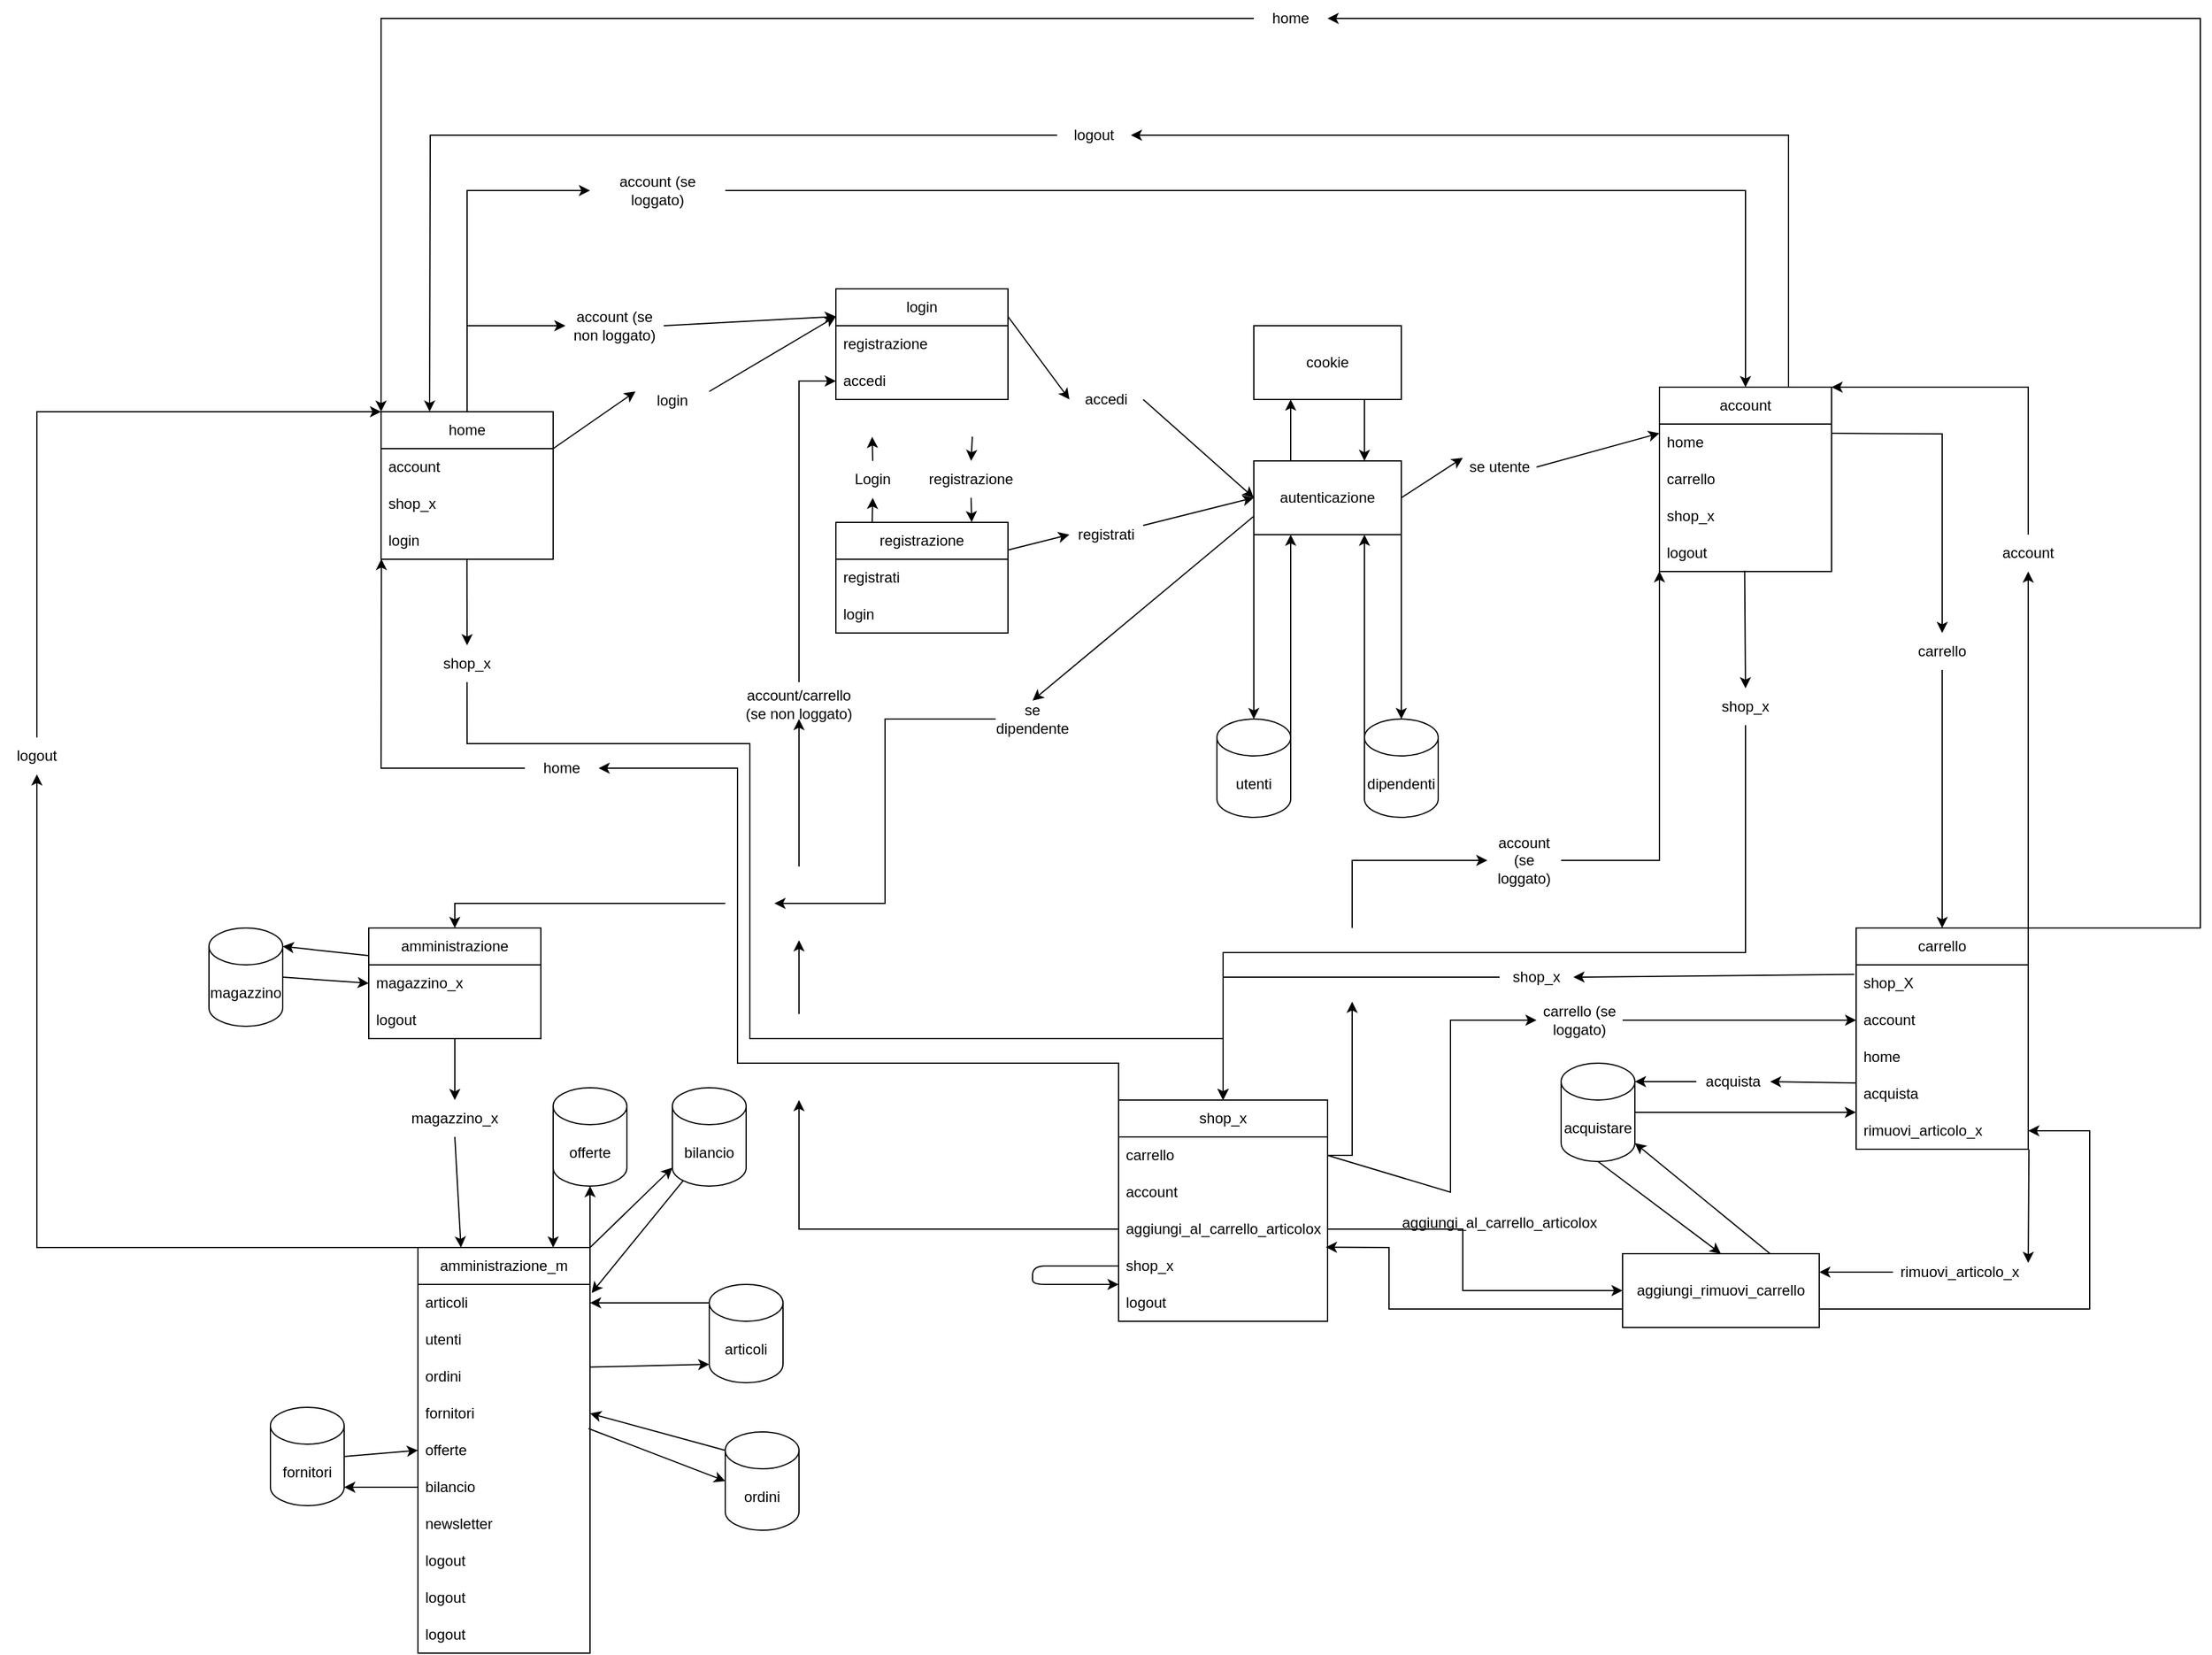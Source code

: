 <mxfile>
    <diagram name="Progettazione sito" id="yAc_jAHaFsXyHDSnvy8q">
        <mxGraphModel dx="3052" dy="1994" grid="1" gridSize="10" guides="1" tooltips="1" connect="1" arrows="1" fold="1" page="1" pageScale="1" pageWidth="827" pageHeight="1169" math="0" shadow="0">
            <root>
                <mxCell id="0"/>
                <mxCell id="1" parent="0"/>
                <mxCell id="OdpAyaXRCorN0vdMtEcc-62" value="shop_x" style="swimlane;fontStyle=0;childLayout=stackLayout;horizontal=1;startSize=30;horizontalStack=0;resizeParent=1;resizeParentMax=0;resizeLast=0;collapsible=1;marginBottom=0;whiteSpace=wrap;html=1;" parent="1" vertex="1">
                    <mxGeometry x="-410" y="325" width="170" height="180" as="geometry"/>
                </mxCell>
                <mxCell id="OdpAyaXRCorN0vdMtEcc-66" value="carrello" style="text;strokeColor=none;fillColor=none;align=left;verticalAlign=middle;spacingLeft=4;spacingRight=4;overflow=hidden;points=[[0,0.5],[1,0.5]];portConstraint=eastwest;rotatable=0;whiteSpace=wrap;html=1;" parent="OdpAyaXRCorN0vdMtEcc-62" vertex="1">
                    <mxGeometry y="30" width="170" height="30" as="geometry"/>
                </mxCell>
                <mxCell id="OdpAyaXRCorN0vdMtEcc-102" value="account" style="text;strokeColor=none;fillColor=none;align=left;verticalAlign=middle;spacingLeft=4;spacingRight=4;overflow=hidden;points=[[0,0.5],[1,0.5]];portConstraint=eastwest;rotatable=0;whiteSpace=wrap;html=1;" parent="OdpAyaXRCorN0vdMtEcc-62" vertex="1">
                    <mxGeometry y="60" width="170" height="30" as="geometry"/>
                </mxCell>
                <mxCell id="OdpAyaXRCorN0vdMtEcc-107" value="aggiungi_al_carrello_articolox" style="text;strokeColor=none;fillColor=none;align=left;verticalAlign=middle;spacingLeft=4;spacingRight=4;overflow=hidden;points=[[0,0.5],[1,0.5]];portConstraint=eastwest;rotatable=0;whiteSpace=wrap;html=1;" parent="OdpAyaXRCorN0vdMtEcc-62" vertex="1">
                    <mxGeometry y="90" width="170" height="30" as="geometry"/>
                </mxCell>
                <mxCell id="2" value="shop_x" style="text;strokeColor=none;fillColor=none;align=left;verticalAlign=middle;spacingLeft=4;spacingRight=4;overflow=hidden;points=[[0,0.5],[1,0.5]];portConstraint=eastwest;rotatable=0;whiteSpace=wrap;html=1;" parent="OdpAyaXRCorN0vdMtEcc-62" vertex="1">
                    <mxGeometry y="120" width="170" height="30" as="geometry"/>
                </mxCell>
                <mxCell id="5" value="" style="endArrow=classic;html=1;exitX=0;exitY=0.5;exitDx=0;exitDy=0;entryX=0;entryY=1;entryDx=0;entryDy=0;entryPerimeter=0;" parent="OdpAyaXRCorN0vdMtEcc-62" source="2" target="2" edge="1">
                    <mxGeometry width="50" height="50" relative="1" as="geometry">
                        <mxPoint x="-30" y="255" as="sourcePoint"/>
                        <mxPoint x="-140" y="265" as="targetPoint"/>
                        <Array as="points">
                            <mxPoint x="-70" y="135"/>
                            <mxPoint x="-70" y="150"/>
                        </Array>
                    </mxGeometry>
                </mxCell>
                <mxCell id="6" value="logout" style="text;strokeColor=none;fillColor=none;align=left;verticalAlign=middle;spacingLeft=4;spacingRight=4;overflow=hidden;points=[[0,0.5],[1,0.5]];portConstraint=eastwest;rotatable=0;whiteSpace=wrap;html=1;" parent="OdpAyaXRCorN0vdMtEcc-62" vertex="1">
                    <mxGeometry y="150" width="170" height="30" as="geometry"/>
                </mxCell>
                <mxCell id="OdpAyaXRCorN0vdMtEcc-67" value="home" style="swimlane;fontStyle=0;childLayout=stackLayout;horizontal=1;startSize=30;horizontalStack=0;resizeParent=1;resizeParentMax=0;resizeLast=0;collapsible=1;marginBottom=0;whiteSpace=wrap;html=1;" parent="1" vertex="1">
                    <mxGeometry x="-1010" y="-235" width="140" height="120" as="geometry"/>
                </mxCell>
                <mxCell id="OdpAyaXRCorN0vdMtEcc-68" value="account" style="text;strokeColor=none;fillColor=none;align=left;verticalAlign=middle;spacingLeft=4;spacingRight=4;overflow=hidden;points=[[0,0.5],[1,0.5]];portConstraint=eastwest;rotatable=0;whiteSpace=wrap;html=1;" parent="OdpAyaXRCorN0vdMtEcc-67" vertex="1">
                    <mxGeometry y="30" width="140" height="30" as="geometry"/>
                </mxCell>
                <mxCell id="OdpAyaXRCorN0vdMtEcc-69" value="shop_x" style="text;strokeColor=none;fillColor=none;align=left;verticalAlign=middle;spacingLeft=4;spacingRight=4;overflow=hidden;points=[[0,0.5],[1,0.5]];portConstraint=eastwest;rotatable=0;whiteSpace=wrap;html=1;" parent="OdpAyaXRCorN0vdMtEcc-67" vertex="1">
                    <mxGeometry y="60" width="140" height="30" as="geometry"/>
                </mxCell>
                <mxCell id="OdpAyaXRCorN0vdMtEcc-70" value="login" style="text;strokeColor=none;fillColor=none;align=left;verticalAlign=middle;spacingLeft=4;spacingRight=4;overflow=hidden;points=[[0,0.5],[1,0.5]];portConstraint=eastwest;rotatable=0;whiteSpace=wrap;html=1;" parent="OdpAyaXRCorN0vdMtEcc-67" vertex="1">
                    <mxGeometry y="90" width="140" height="30" as="geometry"/>
                </mxCell>
                <mxCell id="OdpAyaXRCorN0vdMtEcc-71" value="login" style="swimlane;fontStyle=0;childLayout=stackLayout;horizontal=1;startSize=30;horizontalStack=0;resizeParent=1;resizeParentMax=0;resizeLast=0;collapsible=1;marginBottom=0;whiteSpace=wrap;html=1;" parent="1" vertex="1">
                    <mxGeometry x="-640" y="-335" width="140" height="90" as="geometry"/>
                </mxCell>
                <mxCell id="OdpAyaXRCorN0vdMtEcc-72" value="registrazione" style="text;strokeColor=none;fillColor=none;align=left;verticalAlign=middle;spacingLeft=4;spacingRight=4;overflow=hidden;points=[[0,0.5],[1,0.5]];portConstraint=eastwest;rotatable=0;whiteSpace=wrap;html=1;" parent="OdpAyaXRCorN0vdMtEcc-71" vertex="1">
                    <mxGeometry y="30" width="140" height="30" as="geometry"/>
                </mxCell>
                <mxCell id="OdpAyaXRCorN0vdMtEcc-96" value="accedi" style="text;strokeColor=none;fillColor=none;align=left;verticalAlign=middle;spacingLeft=4;spacingRight=4;overflow=hidden;points=[[0,0.5],[1,0.5]];portConstraint=eastwest;rotatable=0;whiteSpace=wrap;html=1;" parent="OdpAyaXRCorN0vdMtEcc-71" vertex="1">
                    <mxGeometry y="60" width="140" height="30" as="geometry"/>
                </mxCell>
                <mxCell id="OdpAyaXRCorN0vdMtEcc-79" value="account" style="swimlane;fontStyle=0;childLayout=stackLayout;horizontal=1;startSize=30;horizontalStack=0;resizeParent=1;resizeParentMax=0;resizeLast=0;collapsible=1;marginBottom=0;whiteSpace=wrap;html=1;" parent="1" vertex="1">
                    <mxGeometry x="30" y="-255" width="140" height="150" as="geometry"/>
                </mxCell>
                <mxCell id="OdpAyaXRCorN0vdMtEcc-80" value="home" style="text;strokeColor=none;fillColor=none;align=left;verticalAlign=middle;spacingLeft=4;spacingRight=4;overflow=hidden;points=[[0,0.5],[1,0.5]];portConstraint=eastwest;rotatable=0;whiteSpace=wrap;html=1;" parent="OdpAyaXRCorN0vdMtEcc-79" vertex="1">
                    <mxGeometry y="30" width="140" height="30" as="geometry"/>
                </mxCell>
                <mxCell id="OdpAyaXRCorN0vdMtEcc-81" value="carrello" style="text;strokeColor=none;fillColor=none;align=left;verticalAlign=middle;spacingLeft=4;spacingRight=4;overflow=hidden;points=[[0,0.5],[1,0.5]];portConstraint=eastwest;rotatable=0;whiteSpace=wrap;html=1;" parent="OdpAyaXRCorN0vdMtEcc-79" vertex="1">
                    <mxGeometry y="60" width="140" height="30" as="geometry"/>
                </mxCell>
                <mxCell id="OdpAyaXRCorN0vdMtEcc-101" value="shop_x" style="text;strokeColor=none;fillColor=none;align=left;verticalAlign=middle;spacingLeft=4;spacingRight=4;overflow=hidden;points=[[0,0.5],[1,0.5]];portConstraint=eastwest;rotatable=0;whiteSpace=wrap;html=1;" parent="OdpAyaXRCorN0vdMtEcc-79" vertex="1">
                    <mxGeometry y="90" width="140" height="30" as="geometry"/>
                </mxCell>
                <mxCell id="rpOPXYTiuYvovucA8hwr-94" value="logout" style="text;strokeColor=none;fillColor=none;align=left;verticalAlign=middle;spacingLeft=4;spacingRight=4;overflow=hidden;points=[[0,0.5],[1,0.5]];portConstraint=eastwest;rotatable=0;whiteSpace=wrap;html=1;" parent="OdpAyaXRCorN0vdMtEcc-79" vertex="1">
                    <mxGeometry y="120" width="140" height="30" as="geometry"/>
                </mxCell>
                <mxCell id="OdpAyaXRCorN0vdMtEcc-89" value="carrello" style="swimlane;fontStyle=0;childLayout=stackLayout;horizontal=1;startSize=30;horizontalStack=0;resizeParent=1;resizeParentMax=0;resizeLast=0;collapsible=1;marginBottom=0;whiteSpace=wrap;html=1;" parent="1" vertex="1">
                    <mxGeometry x="190" y="185" width="140" height="180" as="geometry"/>
                </mxCell>
                <mxCell id="OdpAyaXRCorN0vdMtEcc-90" value="shop_X" style="text;strokeColor=none;fillColor=none;align=left;verticalAlign=middle;spacingLeft=4;spacingRight=4;overflow=hidden;points=[[0,0.5],[1,0.5]];portConstraint=eastwest;rotatable=0;whiteSpace=wrap;html=1;" parent="OdpAyaXRCorN0vdMtEcc-89" vertex="1">
                    <mxGeometry y="30" width="140" height="30" as="geometry"/>
                </mxCell>
                <mxCell id="OdpAyaXRCorN0vdMtEcc-94" value="account" style="text;strokeColor=none;fillColor=none;align=left;verticalAlign=middle;spacingLeft=4;spacingRight=4;overflow=hidden;points=[[0,0.5],[1,0.5]];portConstraint=eastwest;rotatable=0;whiteSpace=wrap;html=1;" parent="OdpAyaXRCorN0vdMtEcc-89" vertex="1">
                    <mxGeometry y="60" width="140" height="30" as="geometry"/>
                </mxCell>
                <mxCell id="OdpAyaXRCorN0vdMtEcc-95" value="home" style="text;strokeColor=none;fillColor=none;align=left;verticalAlign=middle;spacingLeft=4;spacingRight=4;overflow=hidden;points=[[0,0.5],[1,0.5]];portConstraint=eastwest;rotatable=0;whiteSpace=wrap;html=1;" parent="OdpAyaXRCorN0vdMtEcc-89" vertex="1">
                    <mxGeometry y="90" width="140" height="30" as="geometry"/>
                </mxCell>
                <mxCell id="OdpAyaXRCorN0vdMtEcc-125" value="acquista" style="text;strokeColor=none;fillColor=none;align=left;verticalAlign=middle;spacingLeft=4;spacingRight=4;overflow=hidden;points=[[0,0.5],[1,0.5]];portConstraint=eastwest;rotatable=0;whiteSpace=wrap;html=1;" parent="OdpAyaXRCorN0vdMtEcc-89" vertex="1">
                    <mxGeometry y="120" width="140" height="30" as="geometry"/>
                </mxCell>
                <mxCell id="3qx9ciOd4U_vg5KlXXqb-6" value="rimuovi_articolo_x" style="text;strokeColor=none;fillColor=none;align=left;verticalAlign=middle;spacingLeft=4;spacingRight=4;overflow=hidden;points=[[0,0.5],[1,0.5]];portConstraint=eastwest;rotatable=0;whiteSpace=wrap;html=1;" parent="OdpAyaXRCorN0vdMtEcc-89" vertex="1">
                    <mxGeometry y="150" width="140" height="30" as="geometry"/>
                </mxCell>
                <mxCell id="OdpAyaXRCorN0vdMtEcc-93" value="autenticazione" style="rounded=0;whiteSpace=wrap;html=1;" parent="1" vertex="1">
                    <mxGeometry x="-300" y="-195" width="120" height="60" as="geometry"/>
                </mxCell>
                <mxCell id="OdpAyaXRCorN0vdMtEcc-98" value="registrazione" style="swimlane;fontStyle=0;childLayout=stackLayout;horizontal=1;startSize=30;horizontalStack=0;resizeParent=1;resizeParentMax=0;resizeLast=0;collapsible=1;marginBottom=0;whiteSpace=wrap;html=1;" parent="1" vertex="1">
                    <mxGeometry x="-640" y="-145" width="140" height="90" as="geometry"/>
                </mxCell>
                <mxCell id="OdpAyaXRCorN0vdMtEcc-100" value="registrati" style="text;strokeColor=none;fillColor=none;align=left;verticalAlign=middle;spacingLeft=4;spacingRight=4;overflow=hidden;points=[[0,0.5],[1,0.5]];portConstraint=eastwest;rotatable=0;whiteSpace=wrap;html=1;" parent="OdpAyaXRCorN0vdMtEcc-98" vertex="1">
                    <mxGeometry y="30" width="140" height="30" as="geometry"/>
                </mxCell>
                <mxCell id="rpOPXYTiuYvovucA8hwr-16" value="login" style="text;strokeColor=none;fillColor=none;align=left;verticalAlign=middle;spacingLeft=4;spacingRight=4;overflow=hidden;points=[[0,0.5],[1,0.5]];portConstraint=eastwest;rotatable=0;whiteSpace=wrap;html=1;" parent="OdpAyaXRCorN0vdMtEcc-98" vertex="1">
                    <mxGeometry y="60" width="140" height="30" as="geometry"/>
                </mxCell>
                <mxCell id="OdpAyaXRCorN0vdMtEcc-104" value="utenti" style="shape=cylinder3;whiteSpace=wrap;html=1;boundedLbl=1;backgroundOutline=1;size=15;" parent="1" vertex="1">
                    <mxGeometry x="-330" y="15" width="60" height="80" as="geometry"/>
                </mxCell>
                <mxCell id="OdpAyaXRCorN0vdMtEcc-105" value="dipendenti" style="shape=cylinder3;whiteSpace=wrap;html=1;boundedLbl=1;backgroundOutline=1;size=15;" parent="1" vertex="1">
                    <mxGeometry x="-210" y="15" width="60" height="80" as="geometry"/>
                </mxCell>
                <mxCell id="OdpAyaXRCorN0vdMtEcc-109" value="magazzino" style="shape=cylinder3;whiteSpace=wrap;html=1;boundedLbl=1;backgroundOutline=1;size=15;" parent="1" vertex="1">
                    <mxGeometry x="-1150" y="185" width="60" height="80" as="geometry"/>
                </mxCell>
                <mxCell id="OdpAyaXRCorN0vdMtEcc-110" value="amministrazione" style="swimlane;fontStyle=0;childLayout=stackLayout;horizontal=1;startSize=30;horizontalStack=0;resizeParent=1;resizeParentMax=0;resizeLast=0;collapsible=1;marginBottom=0;whiteSpace=wrap;html=1;" parent="1" vertex="1">
                    <mxGeometry x="-1020" y="185" width="140" height="90" as="geometry"/>
                </mxCell>
                <mxCell id="OdpAyaXRCorN0vdMtEcc-111" value="magazzino_x" style="text;strokeColor=none;fillColor=none;align=left;verticalAlign=middle;spacingLeft=4;spacingRight=4;overflow=hidden;points=[[0,0.5],[1,0.5]];portConstraint=eastwest;rotatable=0;whiteSpace=wrap;html=1;" parent="OdpAyaXRCorN0vdMtEcc-110" vertex="1">
                    <mxGeometry y="30" width="140" height="30" as="geometry"/>
                </mxCell>
                <mxCell id="OdpAyaXRCorN0vdMtEcc-113" value="logout" style="text;strokeColor=none;fillColor=none;align=left;verticalAlign=middle;spacingLeft=4;spacingRight=4;overflow=hidden;points=[[0,0.5],[1,0.5]];portConstraint=eastwest;rotatable=0;whiteSpace=wrap;html=1;" parent="OdpAyaXRCorN0vdMtEcc-110" vertex="1">
                    <mxGeometry y="60" width="140" height="30" as="geometry"/>
                </mxCell>
                <mxCell id="OdpAyaXRCorN0vdMtEcc-117" value="amministrazione_m" style="swimlane;fontStyle=0;childLayout=stackLayout;horizontal=1;startSize=30;horizontalStack=0;resizeParent=1;resizeParentMax=0;resizeLast=0;collapsible=1;marginBottom=0;whiteSpace=wrap;html=1;" parent="1" vertex="1">
                    <mxGeometry x="-980" y="445" width="140" height="330" as="geometry"/>
                </mxCell>
                <mxCell id="OdpAyaXRCorN0vdMtEcc-118" value="articoli" style="text;strokeColor=none;fillColor=none;align=left;verticalAlign=middle;spacingLeft=4;spacingRight=4;overflow=hidden;points=[[0,0.5],[1,0.5]];portConstraint=eastwest;rotatable=0;whiteSpace=wrap;html=1;" parent="OdpAyaXRCorN0vdMtEcc-117" vertex="1">
                    <mxGeometry y="30" width="140" height="30" as="geometry"/>
                </mxCell>
                <mxCell id="OdpAyaXRCorN0vdMtEcc-119" value="utenti" style="text;strokeColor=none;fillColor=none;align=left;verticalAlign=middle;spacingLeft=4;spacingRight=4;overflow=hidden;points=[[0,0.5],[1,0.5]];portConstraint=eastwest;rotatable=0;whiteSpace=wrap;html=1;" parent="OdpAyaXRCorN0vdMtEcc-117" vertex="1">
                    <mxGeometry y="60" width="140" height="30" as="geometry"/>
                </mxCell>
                <mxCell id="OdpAyaXRCorN0vdMtEcc-121" value="ordini" style="text;strokeColor=none;fillColor=none;align=left;verticalAlign=middle;spacingLeft=4;spacingRight=4;overflow=hidden;points=[[0,0.5],[1,0.5]];portConstraint=eastwest;rotatable=0;whiteSpace=wrap;html=1;" parent="OdpAyaXRCorN0vdMtEcc-117" vertex="1">
                    <mxGeometry y="90" width="140" height="30" as="geometry"/>
                </mxCell>
                <mxCell id="OdpAyaXRCorN0vdMtEcc-122" value="fornitori" style="text;strokeColor=none;fillColor=none;align=left;verticalAlign=middle;spacingLeft=4;spacingRight=4;overflow=hidden;points=[[0,0.5],[1,0.5]];portConstraint=eastwest;rotatable=0;whiteSpace=wrap;html=1;" parent="OdpAyaXRCorN0vdMtEcc-117" vertex="1">
                    <mxGeometry y="120" width="140" height="30" as="geometry"/>
                </mxCell>
                <mxCell id="OdpAyaXRCorN0vdMtEcc-124" value="offerte" style="text;strokeColor=none;fillColor=none;align=left;verticalAlign=middle;spacingLeft=4;spacingRight=4;overflow=hidden;points=[[0,0.5],[1,0.5]];portConstraint=eastwest;rotatable=0;whiteSpace=wrap;html=1;" parent="OdpAyaXRCorN0vdMtEcc-117" vertex="1">
                    <mxGeometry y="150" width="140" height="30" as="geometry"/>
                </mxCell>
                <mxCell id="OdpAyaXRCorN0vdMtEcc-127" value="bilancio" style="text;strokeColor=none;fillColor=none;align=left;verticalAlign=middle;spacingLeft=4;spacingRight=4;overflow=hidden;points=[[0,0.5],[1,0.5]];portConstraint=eastwest;rotatable=0;whiteSpace=wrap;html=1;" parent="OdpAyaXRCorN0vdMtEcc-117" vertex="1">
                    <mxGeometry y="180" width="140" height="30" as="geometry"/>
                </mxCell>
                <mxCell id="7" value="newsletter" style="text;strokeColor=none;fillColor=none;align=left;verticalAlign=middle;spacingLeft=4;spacingRight=4;overflow=hidden;points=[[0,0.5],[1,0.5]];portConstraint=eastwest;rotatable=0;whiteSpace=wrap;html=1;" parent="OdpAyaXRCorN0vdMtEcc-117" vertex="1">
                    <mxGeometry y="210" width="140" height="30" as="geometry"/>
                </mxCell>
                <mxCell id="8" value="logout" style="text;strokeColor=none;fillColor=none;align=left;verticalAlign=middle;spacingLeft=4;spacingRight=4;overflow=hidden;points=[[0,0.5],[1,0.5]];portConstraint=eastwest;rotatable=0;whiteSpace=wrap;html=1;" parent="OdpAyaXRCorN0vdMtEcc-117" vertex="1">
                    <mxGeometry y="240" width="140" height="30" as="geometry"/>
                </mxCell>
                <mxCell id="9" value="logout" style="text;strokeColor=none;fillColor=none;align=left;verticalAlign=middle;spacingLeft=4;spacingRight=4;overflow=hidden;points=[[0,0.5],[1,0.5]];portConstraint=eastwest;rotatable=0;whiteSpace=wrap;html=1;" vertex="1" parent="OdpAyaXRCorN0vdMtEcc-117">
                    <mxGeometry y="270" width="140" height="30" as="geometry"/>
                </mxCell>
                <mxCell id="20" value="logout" style="text;strokeColor=none;fillColor=none;align=left;verticalAlign=middle;spacingLeft=4;spacingRight=4;overflow=hidden;points=[[0,0.5],[1,0.5]];portConstraint=eastwest;rotatable=0;whiteSpace=wrap;html=1;" vertex="1" parent="OdpAyaXRCorN0vdMtEcc-117">
                    <mxGeometry y="300" width="140" height="30" as="geometry"/>
                </mxCell>
                <mxCell id="OdpAyaXRCorN0vdMtEcc-126" value="acquistare" style="shape=cylinder3;whiteSpace=wrap;html=1;boundedLbl=1;backgroundOutline=1;size=15;" parent="1" vertex="1">
                    <mxGeometry x="-50" y="295" width="60" height="80" as="geometry"/>
                </mxCell>
                <mxCell id="OdpAyaXRCorN0vdMtEcc-128" value="articoli" style="shape=cylinder3;whiteSpace=wrap;html=1;boundedLbl=1;backgroundOutline=1;size=15;" parent="1" vertex="1">
                    <mxGeometry x="-743" y="475" width="60" height="80" as="geometry"/>
                </mxCell>
                <mxCell id="OdpAyaXRCorN0vdMtEcc-129" value="ordini" style="shape=cylinder3;whiteSpace=wrap;html=1;boundedLbl=1;backgroundOutline=1;size=15;" parent="1" vertex="1">
                    <mxGeometry x="-730" y="595" width="60" height="80" as="geometry"/>
                </mxCell>
                <mxCell id="OdpAyaXRCorN0vdMtEcc-130" value="bilancio" style="shape=cylinder3;whiteSpace=wrap;html=1;boundedLbl=1;backgroundOutline=1;size=15;" parent="1" vertex="1">
                    <mxGeometry x="-773" y="315" width="60" height="80" as="geometry"/>
                </mxCell>
                <mxCell id="OdpAyaXRCorN0vdMtEcc-131" value="offerte" style="shape=cylinder3;whiteSpace=wrap;html=1;boundedLbl=1;backgroundOutline=1;size=15;" parent="1" vertex="1">
                    <mxGeometry x="-870" y="315" width="60" height="80" as="geometry"/>
                </mxCell>
                <mxCell id="rpOPXYTiuYvovucA8hwr-6" value="" style="endArrow=classic;html=1;rounded=0;entryX=0;entryY=0.25;entryDx=0;entryDy=0;exitX=1;exitY=0.25;exitDx=0;exitDy=0;" parent="1" source="rpOPXYTiuYvovucA8hwr-8" target="OdpAyaXRCorN0vdMtEcc-71" edge="1">
                    <mxGeometry width="50" height="50" relative="1" as="geometry">
                        <mxPoint x="-860" y="15" as="sourcePoint"/>
                        <mxPoint x="-810" y="-35" as="targetPoint"/>
                    </mxGeometry>
                </mxCell>
                <mxCell id="rpOPXYTiuYvovucA8hwr-7" value="" style="endArrow=classic;html=1;rounded=0;entryX=0;entryY=0.25;entryDx=0;entryDy=0;exitX=1;exitY=0.25;exitDx=0;exitDy=0;" parent="1" source="OdpAyaXRCorN0vdMtEcc-67" target="rpOPXYTiuYvovucA8hwr-8" edge="1">
                    <mxGeometry width="50" height="50" relative="1" as="geometry">
                        <mxPoint x="-870" y="-205" as="sourcePoint"/>
                        <mxPoint x="-640" y="-282" as="targetPoint"/>
                    </mxGeometry>
                </mxCell>
                <mxCell id="rpOPXYTiuYvovucA8hwr-8" value="login" style="text;html=1;strokeColor=none;fillColor=none;align=center;verticalAlign=middle;whiteSpace=wrap;rounded=0;" parent="1" vertex="1">
                    <mxGeometry x="-803" y="-259" width="60" height="30" as="geometry"/>
                </mxCell>
                <mxCell id="rpOPXYTiuYvovucA8hwr-9" value="" style="endArrow=classic;html=1;rounded=0;exitX=0.5;exitY=1;exitDx=0;exitDy=0;entryX=0.789;entryY=-0.002;entryDx=0;entryDy=0;entryPerimeter=0;" parent="1" source="rpOPXYTiuYvovucA8hwr-11" target="OdpAyaXRCorN0vdMtEcc-98" edge="1">
                    <mxGeometry width="50" height="50" relative="1" as="geometry">
                        <mxPoint x="-490" y="-175" as="sourcePoint"/>
                        <mxPoint x="-530" y="-145" as="targetPoint"/>
                    </mxGeometry>
                </mxCell>
                <mxCell id="rpOPXYTiuYvovucA8hwr-11" value="registrazione" style="text;html=1;strokeColor=none;fillColor=none;align=center;verticalAlign=middle;whiteSpace=wrap;rounded=0;" parent="1" vertex="1">
                    <mxGeometry x="-560" y="-195" width="60" height="30" as="geometry"/>
                </mxCell>
                <mxCell id="rpOPXYTiuYvovucA8hwr-13" value="" style="endArrow=classic;html=1;rounded=0;entryX=0.5;entryY=1;entryDx=0;entryDy=0;exitX=0.211;exitY=-0.002;exitDx=0;exitDy=0;exitPerimeter=0;" parent="1" source="OdpAyaXRCorN0vdMtEcc-98" target="rpOPXYTiuYvovucA8hwr-14" edge="1">
                    <mxGeometry width="50" height="50" relative="1" as="geometry">
                        <mxPoint x="-605" y="-145" as="sourcePoint"/>
                        <mxPoint x="-605" y="-215" as="targetPoint"/>
                    </mxGeometry>
                </mxCell>
                <mxCell id="rpOPXYTiuYvovucA8hwr-14" value="Login" style="text;html=1;strokeColor=none;fillColor=none;align=center;verticalAlign=middle;whiteSpace=wrap;rounded=0;" parent="1" vertex="1">
                    <mxGeometry x="-640" y="-195" width="60" height="30" as="geometry"/>
                </mxCell>
                <mxCell id="rpOPXYTiuYvovucA8hwr-15" value="" style="endArrow=classic;html=1;rounded=0;entryX=0;entryY=0.5;entryDx=0;entryDy=0;exitX=1;exitY=0.25;exitDx=0;exitDy=0;" parent="1" source="rpOPXYTiuYvovucA8hwr-24" target="OdpAyaXRCorN0vdMtEcc-93" edge="1">
                    <mxGeometry width="50" height="50" relative="1" as="geometry">
                        <mxPoint x="-460" y="-15" as="sourcePoint"/>
                        <mxPoint x="-410" y="-65" as="targetPoint"/>
                    </mxGeometry>
                </mxCell>
                <mxCell id="rpOPXYTiuYvovucA8hwr-19" value="" style="endArrow=classic;html=1;rounded=0;entryX=0.211;entryY=1.014;entryDx=0;entryDy=0;entryPerimeter=0;exitX=0.5;exitY=0;exitDx=0;exitDy=0;" parent="1" source="rpOPXYTiuYvovucA8hwr-14" edge="1">
                    <mxGeometry width="50" height="50" relative="1" as="geometry">
                        <mxPoint x="-770" y="-105" as="sourcePoint"/>
                        <mxPoint x="-610.46" y="-214.58" as="targetPoint"/>
                    </mxGeometry>
                </mxCell>
                <mxCell id="rpOPXYTiuYvovucA8hwr-21" value="" style="endArrow=classic;html=1;rounded=0;entryX=0.5;entryY=0;entryDx=0;entryDy=0;exitX=0.793;exitY=1.011;exitDx=0;exitDy=0;exitPerimeter=0;" parent="1" target="rpOPXYTiuYvovucA8hwr-11" edge="1">
                    <mxGeometry width="50" height="50" relative="1" as="geometry">
                        <mxPoint x="-528.98" y="-214.67" as="sourcePoint"/>
                        <mxPoint x="-680" y="-115" as="targetPoint"/>
                    </mxGeometry>
                </mxCell>
                <mxCell id="rpOPXYTiuYvovucA8hwr-22" value="" style="endArrow=classic;html=1;rounded=0;entryX=0;entryY=0.5;entryDx=0;entryDy=0;exitX=1;exitY=0.5;exitDx=0;exitDy=0;" parent="1" source="rpOPXYTiuYvovucA8hwr-26" target="OdpAyaXRCorN0vdMtEcc-93" edge="1">
                    <mxGeometry width="50" height="50" relative="1" as="geometry">
                        <mxPoint x="-440" y="-255" as="sourcePoint"/>
                        <mxPoint x="-390" y="-305" as="targetPoint"/>
                    </mxGeometry>
                </mxCell>
                <mxCell id="rpOPXYTiuYvovucA8hwr-23" value="" style="endArrow=classic;html=1;rounded=0;entryX=0;entryY=0.5;entryDx=0;entryDy=0;exitX=1;exitY=0.25;exitDx=0;exitDy=0;" parent="1" source="OdpAyaXRCorN0vdMtEcc-98" target="rpOPXYTiuYvovucA8hwr-24" edge="1">
                    <mxGeometry width="50" height="50" relative="1" as="geometry">
                        <mxPoint x="-500" y="-115" as="sourcePoint"/>
                        <mxPoint x="-300" y="-165" as="targetPoint"/>
                    </mxGeometry>
                </mxCell>
                <mxCell id="rpOPXYTiuYvovucA8hwr-24" value="registrati" style="text;html=1;strokeColor=none;fillColor=none;align=center;verticalAlign=middle;whiteSpace=wrap;rounded=0;" parent="1" vertex="1">
                    <mxGeometry x="-450" y="-150" width="60" height="30" as="geometry"/>
                </mxCell>
                <mxCell id="rpOPXYTiuYvovucA8hwr-25" value="" style="endArrow=classic;html=1;rounded=0;entryX=0;entryY=0.5;entryDx=0;entryDy=0;exitX=1;exitY=0.25;exitDx=0;exitDy=0;" parent="1" source="OdpAyaXRCorN0vdMtEcc-71" target="rpOPXYTiuYvovucA8hwr-26" edge="1">
                    <mxGeometry width="50" height="50" relative="1" as="geometry">
                        <mxPoint x="-500" y="-305" as="sourcePoint"/>
                        <mxPoint x="-300" y="-165" as="targetPoint"/>
                    </mxGeometry>
                </mxCell>
                <mxCell id="rpOPXYTiuYvovucA8hwr-26" value="accedi" style="text;html=1;strokeColor=none;fillColor=none;align=center;verticalAlign=middle;whiteSpace=wrap;rounded=0;" parent="1" vertex="1">
                    <mxGeometry x="-450" y="-260" width="60" height="30" as="geometry"/>
                </mxCell>
                <mxCell id="rpOPXYTiuYvovucA8hwr-27" value="" style="endArrow=classic;html=1;rounded=0;entryX=0.75;entryY=1;entryDx=0;entryDy=0;exitX=0;exitY=0;exitDx=0;exitDy=15;exitPerimeter=0;" parent="1" source="OdpAyaXRCorN0vdMtEcc-105" target="OdpAyaXRCorN0vdMtEcc-93" edge="1">
                    <mxGeometry width="50" height="50" relative="1" as="geometry">
                        <mxPoint x="-190" y="-35" as="sourcePoint"/>
                        <mxPoint x="-140" y="-85" as="targetPoint"/>
                    </mxGeometry>
                </mxCell>
                <mxCell id="rpOPXYTiuYvovucA8hwr-28" value="" style="endArrow=classic;html=1;rounded=0;entryX=0.5;entryY=0;entryDx=0;entryDy=0;entryPerimeter=0;exitX=1;exitY=1;exitDx=0;exitDy=0;" parent="1" source="OdpAyaXRCorN0vdMtEcc-93" target="OdpAyaXRCorN0vdMtEcc-105" edge="1">
                    <mxGeometry width="50" height="50" relative="1" as="geometry">
                        <mxPoint x="-130" y="-55" as="sourcePoint"/>
                        <mxPoint x="-80" y="-105" as="targetPoint"/>
                    </mxGeometry>
                </mxCell>
                <mxCell id="rpOPXYTiuYvovucA8hwr-29" value="" style="endArrow=classic;html=1;rounded=0;entryX=0.25;entryY=1;entryDx=0;entryDy=0;exitX=1;exitY=0;exitDx=0;exitDy=15;exitPerimeter=0;" parent="1" source="OdpAyaXRCorN0vdMtEcc-104" target="OdpAyaXRCorN0vdMtEcc-93" edge="1">
                    <mxGeometry width="50" height="50" relative="1" as="geometry">
                        <mxPoint x="-280" y="-5" as="sourcePoint"/>
                        <mxPoint x="-230" y="-55" as="targetPoint"/>
                    </mxGeometry>
                </mxCell>
                <mxCell id="rpOPXYTiuYvovucA8hwr-30" value="" style="endArrow=classic;html=1;rounded=0;entryX=0.5;entryY=0;entryDx=0;entryDy=0;entryPerimeter=0;exitX=0;exitY=1;exitDx=0;exitDy=0;" parent="1" source="OdpAyaXRCorN0vdMtEcc-93" target="OdpAyaXRCorN0vdMtEcc-104" edge="1">
                    <mxGeometry width="50" height="50" relative="1" as="geometry">
                        <mxPoint x="-410" y="-15" as="sourcePoint"/>
                        <mxPoint x="-360" y="-65" as="targetPoint"/>
                    </mxGeometry>
                </mxCell>
                <mxCell id="rpOPXYTiuYvovucA8hwr-31" value="" style="endArrow=classic;html=1;rounded=0;entryX=0;entryY=0.25;entryDx=0;entryDy=0;exitX=1;exitY=0.5;exitDx=0;exitDy=0;" parent="1" source="rpOPXYTiuYvovucA8hwr-33" target="OdpAyaXRCorN0vdMtEcc-79" edge="1">
                    <mxGeometry width="50" height="50" relative="1" as="geometry">
                        <mxPoint x="-100" y="-135" as="sourcePoint"/>
                        <mxPoint x="-50" y="-185" as="targetPoint"/>
                    </mxGeometry>
                </mxCell>
                <mxCell id="rpOPXYTiuYvovucA8hwr-32" value="" style="endArrow=classic;html=1;rounded=0;entryX=0;entryY=0.25;entryDx=0;entryDy=0;exitX=1;exitY=0.5;exitDx=0;exitDy=0;" parent="1" source="OdpAyaXRCorN0vdMtEcc-93" target="rpOPXYTiuYvovucA8hwr-33" edge="1">
                    <mxGeometry width="50" height="50" relative="1" as="geometry">
                        <mxPoint x="-180" y="-165" as="sourcePoint"/>
                        <mxPoint x="30" y="-217" as="targetPoint"/>
                    </mxGeometry>
                </mxCell>
                <mxCell id="rpOPXYTiuYvovucA8hwr-33" value="se utente" style="text;html=1;strokeColor=none;fillColor=none;align=center;verticalAlign=middle;whiteSpace=wrap;rounded=0;" parent="1" vertex="1">
                    <mxGeometry x="-130" y="-205" width="60" height="30" as="geometry"/>
                </mxCell>
                <mxCell id="rpOPXYTiuYvovucA8hwr-35" value="" style="endArrow=classic;html=1;rounded=0;exitX=0;exitY=0.75;exitDx=0;exitDy=0;entryX=0.5;entryY=0;entryDx=0;entryDy=0;" parent="1" source="OdpAyaXRCorN0vdMtEcc-93" target="rpOPXYTiuYvovucA8hwr-36" edge="1">
                    <mxGeometry width="50" height="50" relative="1" as="geometry">
                        <mxPoint x="-300" y="-150" as="sourcePoint"/>
                        <mxPoint x="-580" y="105" as="targetPoint"/>
                    </mxGeometry>
                </mxCell>
                <mxCell id="rpOPXYTiuYvovucA8hwr-36" value="se dipendente" style="text;html=1;strokeColor=none;fillColor=none;align=center;verticalAlign=middle;whiteSpace=wrap;rounded=0;" parent="1" vertex="1">
                    <mxGeometry x="-510" width="60" height="30" as="geometry"/>
                </mxCell>
                <mxCell id="rpOPXYTiuYvovucA8hwr-37" value="" style="endArrow=classic;html=1;rounded=0;entryX=0.5;entryY=0;entryDx=0;entryDy=0;exitX=0.499;exitY=0.999;exitDx=0;exitDy=0;exitPerimeter=0;" parent="1" source="rpOPXYTiuYvovucA8hwr-41" target="OdpAyaXRCorN0vdMtEcc-62" edge="1">
                    <mxGeometry width="50" height="50" relative="1" as="geometry">
                        <mxPoint x="-940" y="-85" as="sourcePoint"/>
                        <mxPoint x="-840" y="45" as="targetPoint"/>
                        <Array as="points">
                            <mxPoint x="-940" y="35"/>
                            <mxPoint x="-710" y="35"/>
                            <mxPoint x="-710" y="275"/>
                            <mxPoint x="-325" y="275"/>
                        </Array>
                    </mxGeometry>
                </mxCell>
                <mxCell id="rpOPXYTiuYvovucA8hwr-40" value="" style="endArrow=classic;html=1;rounded=0;entryX=0.5;entryY=0;entryDx=0;entryDy=0;exitX=0.499;exitY=0.999;exitDx=0;exitDy=0;exitPerimeter=0;" parent="1" source="OdpAyaXRCorN0vdMtEcc-70" target="rpOPXYTiuYvovucA8hwr-41" edge="1">
                    <mxGeometry width="50" height="50" relative="1" as="geometry">
                        <mxPoint x="-940" y="-115" as="sourcePoint"/>
                        <mxPoint x="-340" y="325" as="targetPoint"/>
                        <Array as="points"/>
                    </mxGeometry>
                </mxCell>
                <mxCell id="rpOPXYTiuYvovucA8hwr-41" value="shop_x" style="text;html=1;strokeColor=none;fillColor=none;align=center;verticalAlign=middle;whiteSpace=wrap;rounded=0;" parent="1" vertex="1">
                    <mxGeometry x="-970" y="-45" width="60" height="30" as="geometry"/>
                </mxCell>
                <mxCell id="rpOPXYTiuYvovucA8hwr-42" value="" style="endArrow=classic;html=1;rounded=0;entryX=0.5;entryY=0;entryDx=0;entryDy=0;exitX=0.5;exitY=1;exitDx=0;exitDy=0;exitPerimeter=0;" parent="1" source="rpOPXYTiuYvovucA8hwr-44" target="OdpAyaXRCorN0vdMtEcc-62" edge="1">
                    <mxGeometry width="50" height="50" relative="1" as="geometry">
                        <mxPoint x="100" y="45" as="sourcePoint"/>
                        <mxPoint x="150" y="-5" as="targetPoint"/>
                        <Array as="points">
                            <mxPoint x="100" y="205"/>
                            <mxPoint x="-80" y="205"/>
                            <mxPoint x="-325" y="205"/>
                        </Array>
                    </mxGeometry>
                </mxCell>
                <mxCell id="rpOPXYTiuYvovucA8hwr-43" value="" style="endArrow=classic;html=1;rounded=0;entryX=0.5;entryY=0;entryDx=0;entryDy=0;exitX=0.495;exitY=0.975;exitDx=0;exitDy=0;exitPerimeter=0;" parent="1" source="rpOPXYTiuYvovucA8hwr-94" target="rpOPXYTiuYvovucA8hwr-44" edge="1">
                    <mxGeometry width="50" height="50" relative="1" as="geometry">
                        <mxPoint x="100" y="-105" as="sourcePoint"/>
                        <mxPoint x="-340" y="325" as="targetPoint"/>
                        <Array as="points"/>
                    </mxGeometry>
                </mxCell>
                <mxCell id="rpOPXYTiuYvovucA8hwr-44" value="shop_x" style="text;html=1;strokeColor=none;fillColor=none;align=center;verticalAlign=middle;whiteSpace=wrap;rounded=0;" parent="1" vertex="1">
                    <mxGeometry x="70" y="-10" width="60" height="30" as="geometry"/>
                </mxCell>
                <mxCell id="rpOPXYTiuYvovucA8hwr-45" value="" style="endArrow=classic;html=1;rounded=0;entryX=0.5;entryY=0;entryDx=0;entryDy=0;exitX=0.5;exitY=1;exitDx=0;exitDy=0;" parent="1" source="rpOPXYTiuYvovucA8hwr-49" target="OdpAyaXRCorN0vdMtEcc-89" edge="1">
                    <mxGeometry width="50" height="50" relative="1" as="geometry">
                        <mxPoint x="210" y="5" as="sourcePoint"/>
                        <mxPoint x="260" y="-45" as="targetPoint"/>
                        <Array as="points"/>
                    </mxGeometry>
                </mxCell>
                <mxCell id="rpOPXYTiuYvovucA8hwr-48" value="" style="endArrow=classic;html=1;rounded=0;entryX=0.5;entryY=0;entryDx=0;entryDy=0;exitX=1;exitY=0.25;exitDx=0;exitDy=0;" parent="1" source="OdpAyaXRCorN0vdMtEcc-79" target="rpOPXYTiuYvovucA8hwr-49" edge="1">
                    <mxGeometry width="50" height="50" relative="1" as="geometry">
                        <mxPoint x="170" y="-217" as="sourcePoint"/>
                        <mxPoint x="260" y="185" as="targetPoint"/>
                        <Array as="points">
                            <mxPoint x="260" y="-217"/>
                        </Array>
                    </mxGeometry>
                </mxCell>
                <mxCell id="rpOPXYTiuYvovucA8hwr-49" value="carrello" style="text;html=1;strokeColor=none;fillColor=none;align=center;verticalAlign=middle;whiteSpace=wrap;rounded=0;" parent="1" vertex="1">
                    <mxGeometry x="230" y="-55" width="60" height="30" as="geometry"/>
                </mxCell>
                <mxCell id="rpOPXYTiuYvovucA8hwr-50" value="" style="endArrow=classic;html=1;rounded=0;exitX=1;exitY=0.5;exitDx=0;exitDy=0;entryX=0.5;entryY=0;entryDx=0;entryDy=0;" parent="1" source="rpOPXYTiuYvovucA8hwr-52" target="OdpAyaXRCorN0vdMtEcc-79" edge="1">
                    <mxGeometry width="50" height="50" relative="1" as="geometry">
                        <mxPoint x="-970" y="-285" as="sourcePoint"/>
                        <mxPoint x="-920" y="-335" as="targetPoint"/>
                        <Array as="points">
                            <mxPoint x="100" y="-415"/>
                        </Array>
                    </mxGeometry>
                </mxCell>
                <mxCell id="rpOPXYTiuYvovucA8hwr-51" value="" style="endArrow=classic;html=1;rounded=0;exitX=0.5;exitY=0;exitDx=0;exitDy=0;entryX=0;entryY=0.5;entryDx=0;entryDy=0;" parent="1" source="OdpAyaXRCorN0vdMtEcc-67" target="rpOPXYTiuYvovucA8hwr-52" edge="1">
                    <mxGeometry width="50" height="50" relative="1" as="geometry">
                        <mxPoint x="-940" y="-235" as="sourcePoint"/>
                        <mxPoint x="100" y="-255" as="targetPoint"/>
                        <Array as="points">
                            <mxPoint x="-940" y="-415"/>
                        </Array>
                    </mxGeometry>
                </mxCell>
                <mxCell id="rpOPXYTiuYvovucA8hwr-52" value="account (se loggato)" style="text;html=1;strokeColor=none;fillColor=none;align=center;verticalAlign=middle;whiteSpace=wrap;rounded=0;" parent="1" vertex="1">
                    <mxGeometry x="-840" y="-430" width="110" height="30" as="geometry"/>
                </mxCell>
                <mxCell id="rpOPXYTiuYvovucA8hwr-53" value="" style="endArrow=classic;html=1;rounded=0;exitX=1;exitY=0.5;exitDx=0;exitDy=0;entryX=0;entryY=0.25;entryDx=0;entryDy=0;" parent="1" source="rpOPXYTiuYvovucA8hwr-55" target="OdpAyaXRCorN0vdMtEcc-71" edge="1">
                    <mxGeometry width="50" height="50" relative="1" as="geometry">
                        <mxPoint x="-900" y="-295" as="sourcePoint"/>
                        <mxPoint x="-850" y="-345" as="targetPoint"/>
                        <Array as="points"/>
                    </mxGeometry>
                </mxCell>
                <mxCell id="rpOPXYTiuYvovucA8hwr-54" value="" style="endArrow=classic;html=1;rounded=0;exitX=0.5;exitY=0;exitDx=0;exitDy=0;entryX=0;entryY=0.5;entryDx=0;entryDy=0;" parent="1" source="OdpAyaXRCorN0vdMtEcc-67" target="rpOPXYTiuYvovucA8hwr-55" edge="1">
                    <mxGeometry width="50" height="50" relative="1" as="geometry">
                        <mxPoint x="-940" y="-235" as="sourcePoint"/>
                        <mxPoint x="-640" y="-305" as="targetPoint"/>
                        <Array as="points">
                            <mxPoint x="-940" y="-305"/>
                        </Array>
                    </mxGeometry>
                </mxCell>
                <mxCell id="rpOPXYTiuYvovucA8hwr-55" value="account (se non loggato)" style="text;html=1;strokeColor=none;fillColor=none;align=center;verticalAlign=middle;whiteSpace=wrap;rounded=0;" parent="1" vertex="1">
                    <mxGeometry x="-860" y="-320" width="80" height="30" as="geometry"/>
                </mxCell>
                <mxCell id="rpOPXYTiuYvovucA8hwr-56" value="" style="endArrow=classic;html=1;rounded=0;entryX=1;entryY=0;entryDx=0;entryDy=15;entryPerimeter=0;exitX=0;exitY=0.5;exitDx=0;exitDy=0;" parent="1" source="rpOPXYTiuYvovucA8hwr-59" target="OdpAyaXRCorN0vdMtEcc-126" edge="1">
                    <mxGeometry width="50" height="50" relative="1" as="geometry">
                        <mxPoint x="10" y="435" as="sourcePoint"/>
                        <mxPoint x="60" y="385" as="targetPoint"/>
                    </mxGeometry>
                </mxCell>
                <mxCell id="rpOPXYTiuYvovucA8hwr-57" value="" style="endArrow=classic;html=1;rounded=0;entryX=-0.001;entryY=0.999;entryDx=0;entryDy=0;entryPerimeter=0;exitX=1;exitY=0.5;exitDx=0;exitDy=0;exitPerimeter=0;" parent="1" source="OdpAyaXRCorN0vdMtEcc-126" target="OdpAyaXRCorN0vdMtEcc-125" edge="1">
                    <mxGeometry width="50" height="50" relative="1" as="geometry">
                        <mxPoint x="40" y="455" as="sourcePoint"/>
                        <mxPoint x="90" y="405" as="targetPoint"/>
                    </mxGeometry>
                </mxCell>
                <mxCell id="rpOPXYTiuYvovucA8hwr-58" value="" style="endArrow=classic;html=1;rounded=0;entryX=1;entryY=0;entryDx=0;entryDy=15;entryPerimeter=0;exitX=-0.002;exitY=0.206;exitDx=0;exitDy=0;exitPerimeter=0;" parent="1" source="OdpAyaXRCorN0vdMtEcc-125" target="rpOPXYTiuYvovucA8hwr-59" edge="1">
                    <mxGeometry width="50" height="50" relative="1" as="geometry">
                        <mxPoint x="190" y="311" as="sourcePoint"/>
                        <mxPoint x="10" y="310" as="targetPoint"/>
                    </mxGeometry>
                </mxCell>
                <mxCell id="rpOPXYTiuYvovucA8hwr-59" value="acquista" style="text;html=1;strokeColor=none;fillColor=none;align=center;verticalAlign=middle;whiteSpace=wrap;rounded=0;" parent="1" vertex="1">
                    <mxGeometry x="60" y="295" width="60" height="30" as="geometry"/>
                </mxCell>
                <mxCell id="rpOPXYTiuYvovucA8hwr-60" value="" style="endArrow=classic;html=1;rounded=0;entryX=0.5;entryY=0;entryDx=0;entryDy=0;exitX=0;exitY=0.5;exitDx=0;exitDy=0;" parent="1" source="rpOPXYTiuYvovucA8hwr-62" target="OdpAyaXRCorN0vdMtEcc-62" edge="1">
                    <mxGeometry width="50" height="50" relative="1" as="geometry">
                        <mxPoint x="-220" y="295" as="sourcePoint"/>
                        <mxPoint x="-170" y="245" as="targetPoint"/>
                        <Array as="points">
                            <mxPoint x="-325" y="225"/>
                        </Array>
                    </mxGeometry>
                </mxCell>
                <mxCell id="rpOPXYTiuYvovucA8hwr-61" value="" style="endArrow=classic;html=1;rounded=0;entryX=1;entryY=0.5;entryDx=0;entryDy=0;exitX=-0.011;exitY=0.26;exitDx=0;exitDy=0;exitPerimeter=0;" parent="1" source="OdpAyaXRCorN0vdMtEcc-90" target="rpOPXYTiuYvovucA8hwr-62" edge="1">
                    <mxGeometry width="50" height="50" relative="1" as="geometry">
                        <mxPoint x="190" y="223" as="sourcePoint"/>
                        <mxPoint x="-340" y="325" as="targetPoint"/>
                        <Array as="points"/>
                    </mxGeometry>
                </mxCell>
                <mxCell id="rpOPXYTiuYvovucA8hwr-62" value="shop_x" style="text;html=1;strokeColor=none;fillColor=none;align=center;verticalAlign=middle;whiteSpace=wrap;rounded=0;" parent="1" vertex="1">
                    <mxGeometry x="-100" y="210" width="60" height="30" as="geometry"/>
                </mxCell>
                <mxCell id="rpOPXYTiuYvovucA8hwr-63" value="" style="endArrow=classic;html=1;rounded=0;exitX=0.5;exitY=0;exitDx=0;exitDy=0;entryX=1;entryY=0;entryDx=0;entryDy=0;" parent="1" source="rpOPXYTiuYvovucA8hwr-65" target="OdpAyaXRCorN0vdMtEcc-79" edge="1">
                    <mxGeometry width="50" height="50" relative="1" as="geometry">
                        <mxPoint x="350" y="85" as="sourcePoint"/>
                        <mxPoint x="400" y="35" as="targetPoint"/>
                        <Array as="points">
                            <mxPoint x="330" y="-255"/>
                        </Array>
                    </mxGeometry>
                </mxCell>
                <mxCell id="rpOPXYTiuYvovucA8hwr-64" value="" style="endArrow=classic;html=1;rounded=0;exitX=1;exitY=0;exitDx=0;exitDy=0;entryX=0.5;entryY=1;entryDx=0;entryDy=0;" parent="1" source="OdpAyaXRCorN0vdMtEcc-89" target="rpOPXYTiuYvovucA8hwr-65" edge="1">
                    <mxGeometry width="50" height="50" relative="1" as="geometry">
                        <mxPoint x="330" y="185" as="sourcePoint"/>
                        <mxPoint x="170" y="-255" as="targetPoint"/>
                        <Array as="points"/>
                    </mxGeometry>
                </mxCell>
                <mxCell id="rpOPXYTiuYvovucA8hwr-65" value="account" style="text;html=1;strokeColor=none;fillColor=none;align=center;verticalAlign=middle;whiteSpace=wrap;rounded=0;" parent="1" vertex="1">
                    <mxGeometry x="300" y="-135" width="60" height="30" as="geometry"/>
                </mxCell>
                <mxCell id="rpOPXYTiuYvovucA8hwr-66" value="" style="endArrow=classic;html=1;rounded=0;exitX=0;exitY=0.5;exitDx=0;exitDy=0;entryX=0;entryY=0;entryDx=0;entryDy=0;" parent="1" source="rpOPXYTiuYvovucA8hwr-68" target="OdpAyaXRCorN0vdMtEcc-67" edge="1">
                    <mxGeometry width="50" height="50" relative="1" as="geometry">
                        <mxPoint x="380" y="235" as="sourcePoint"/>
                        <mxPoint x="430" y="185" as="targetPoint"/>
                        <Array as="points">
                            <mxPoint x="-1010" y="-555"/>
                        </Array>
                    </mxGeometry>
                </mxCell>
                <mxCell id="rpOPXYTiuYvovucA8hwr-67" value="" style="endArrow=classic;html=1;rounded=0;exitX=1;exitY=0;exitDx=0;exitDy=0;entryX=1;entryY=0.5;entryDx=0;entryDy=0;" parent="1" source="OdpAyaXRCorN0vdMtEcc-89" target="rpOPXYTiuYvovucA8hwr-68" edge="1">
                    <mxGeometry width="50" height="50" relative="1" as="geometry">
                        <mxPoint x="330" y="185" as="sourcePoint"/>
                        <mxPoint x="-1010" y="-235" as="targetPoint"/>
                        <Array as="points">
                            <mxPoint x="470" y="185"/>
                            <mxPoint x="470" y="-555"/>
                        </Array>
                    </mxGeometry>
                </mxCell>
                <mxCell id="rpOPXYTiuYvovucA8hwr-68" value="home" style="text;html=1;strokeColor=none;fillColor=none;align=center;verticalAlign=middle;whiteSpace=wrap;rounded=0;" parent="1" vertex="1">
                    <mxGeometry x="-300" y="-570" width="60" height="30" as="geometry"/>
                </mxCell>
                <mxCell id="rpOPXYTiuYvovucA8hwr-70" value="" style="endArrow=classic;html=1;rounded=0;exitX=0;exitY=0.5;exitDx=0;exitDy=0;" parent="1" source="rpOPXYTiuYvovucA8hwr-36" edge="1">
                    <mxGeometry width="50" height="50" relative="1" as="geometry">
                        <mxPoint x="-520" y="175" as="sourcePoint"/>
                        <mxPoint x="-690" y="165" as="targetPoint"/>
                        <Array as="points">
                            <mxPoint x="-600" y="15"/>
                            <mxPoint x="-600" y="165"/>
                        </Array>
                    </mxGeometry>
                </mxCell>
                <mxCell id="rpOPXYTiuYvovucA8hwr-71" value="" style="endArrow=classic;html=1;rounded=0;entryX=0.5;entryY=0;entryDx=0;entryDy=0;" parent="1" target="OdpAyaXRCorN0vdMtEcc-110" edge="1">
                    <mxGeometry width="50" height="50" relative="1" as="geometry">
                        <mxPoint x="-730" y="165" as="sourcePoint"/>
                        <mxPoint x="-770" y="145" as="targetPoint"/>
                        <Array as="points">
                            <mxPoint x="-950" y="165"/>
                        </Array>
                    </mxGeometry>
                </mxCell>
                <mxCell id="rpOPXYTiuYvovucA8hwr-72" value="" style="endArrow=classic;html=1;rounded=0;entryX=0.25;entryY=0;entryDx=0;entryDy=0;exitX=0.5;exitY=1;exitDx=0;exitDy=0;exitPerimeter=0;" parent="1" source="rpOPXYTiuYvovucA8hwr-74" target="OdpAyaXRCorN0vdMtEcc-117" edge="1">
                    <mxGeometry width="50" height="50" relative="1" as="geometry">
                        <mxPoint x="-990" y="445" as="sourcePoint"/>
                        <mxPoint x="-940" y="395" as="targetPoint"/>
                    </mxGeometry>
                </mxCell>
                <mxCell id="rpOPXYTiuYvovucA8hwr-73" value="" style="endArrow=classic;html=1;rounded=0;entryX=0.5;entryY=0;entryDx=0;entryDy=0;exitX=0.5;exitY=1;exitDx=0;exitDy=0;exitPerimeter=0;" parent="1" source="OdpAyaXRCorN0vdMtEcc-113" target="rpOPXYTiuYvovucA8hwr-74" edge="1">
                    <mxGeometry width="50" height="50" relative="1" as="geometry">
                        <mxPoint x="-950" y="275" as="sourcePoint"/>
                        <mxPoint x="-935" y="445" as="targetPoint"/>
                    </mxGeometry>
                </mxCell>
                <mxCell id="rpOPXYTiuYvovucA8hwr-74" value="magazzino_x" style="text;html=1;strokeColor=none;fillColor=none;align=center;verticalAlign=middle;whiteSpace=wrap;rounded=0;" parent="1" vertex="1">
                    <mxGeometry x="-980" y="325" width="60" height="30" as="geometry"/>
                </mxCell>
                <mxCell id="rpOPXYTiuYvovucA8hwr-75" value="" style="endArrow=classic;html=1;rounded=0;entryX=1;entryY=0;entryDx=0;entryDy=15;entryPerimeter=0;exitX=0;exitY=0.25;exitDx=0;exitDy=0;" parent="1" source="OdpAyaXRCorN0vdMtEcc-110" target="OdpAyaXRCorN0vdMtEcc-109" edge="1">
                    <mxGeometry width="50" height="50" relative="1" as="geometry">
                        <mxPoint x="-1070" y="415" as="sourcePoint"/>
                        <mxPoint x="-1020" y="365" as="targetPoint"/>
                    </mxGeometry>
                </mxCell>
                <mxCell id="rpOPXYTiuYvovucA8hwr-76" value="" style="endArrow=classic;html=1;rounded=0;entryX=0;entryY=0.5;entryDx=0;entryDy=0;exitX=1;exitY=0.5;exitDx=0;exitDy=0;exitPerimeter=0;" parent="1" source="OdpAyaXRCorN0vdMtEcc-109" target="OdpAyaXRCorN0vdMtEcc-111" edge="1">
                    <mxGeometry width="50" height="50" relative="1" as="geometry">
                        <mxPoint x="-1040" y="385" as="sourcePoint"/>
                        <mxPoint x="-990" y="335" as="targetPoint"/>
                    </mxGeometry>
                </mxCell>
                <mxCell id="rpOPXYTiuYvovucA8hwr-77" value="" style="endArrow=classic;html=1;rounded=0;exitX=0;exitY=1;exitDx=0;exitDy=-15;exitPerimeter=0;" parent="1" source="OdpAyaXRCorN0vdMtEcc-131" edge="1">
                    <mxGeometry width="50" height="50" relative="1" as="geometry">
                        <mxPoint x="-1060" y="475" as="sourcePoint"/>
                        <mxPoint x="-870" y="445" as="targetPoint"/>
                    </mxGeometry>
                </mxCell>
                <mxCell id="rpOPXYTiuYvovucA8hwr-78" value="" style="endArrow=classic;html=1;rounded=0;entryX=0.5;entryY=1;entryDx=0;entryDy=0;entryPerimeter=0;exitX=1;exitY=0;exitDx=0;exitDy=0;" parent="1" source="OdpAyaXRCorN0vdMtEcc-117" target="OdpAyaXRCorN0vdMtEcc-131" edge="1">
                    <mxGeometry width="50" height="50" relative="1" as="geometry">
                        <mxPoint x="-1120" y="545" as="sourcePoint"/>
                        <mxPoint x="-1070" y="495" as="targetPoint"/>
                    </mxGeometry>
                </mxCell>
                <mxCell id="rpOPXYTiuYvovucA8hwr-79" value="" style="endArrow=classic;html=1;rounded=0;exitX=1;exitY=0;exitDx=0;exitDy=0;entryX=0;entryY=1;entryDx=0;entryDy=-15;entryPerimeter=0;" parent="1" source="OdpAyaXRCorN0vdMtEcc-117" target="OdpAyaXRCorN0vdMtEcc-130" edge="1">
                    <mxGeometry width="50" height="50" relative="1" as="geometry">
                        <mxPoint x="-800" y="475" as="sourcePoint"/>
                        <mxPoint x="-750" y="425" as="targetPoint"/>
                    </mxGeometry>
                </mxCell>
                <mxCell id="rpOPXYTiuYvovucA8hwr-80" value="" style="endArrow=classic;html=1;rounded=0;exitX=0.145;exitY=1;exitDx=0;exitDy=-4.35;exitPerimeter=0;entryX=1.009;entryY=0.112;entryDx=0;entryDy=0;entryPerimeter=0;" parent="1" source="OdpAyaXRCorN0vdMtEcc-130" target="OdpAyaXRCorN0vdMtEcc-117" edge="1">
                    <mxGeometry width="50" height="50" relative="1" as="geometry">
                        <mxPoint x="-770" y="505" as="sourcePoint"/>
                        <mxPoint x="-720" y="455" as="targetPoint"/>
                    </mxGeometry>
                </mxCell>
                <mxCell id="rpOPXYTiuYvovucA8hwr-81" value="" style="endArrow=classic;html=1;rounded=0;exitX=0;exitY=0;exitDx=0;exitDy=15;exitPerimeter=0;entryX=1;entryY=0.5;entryDx=0;entryDy=0;" parent="1" source="OdpAyaXRCorN0vdMtEcc-128" target="OdpAyaXRCorN0vdMtEcc-118" edge="1">
                    <mxGeometry width="50" height="50" relative="1" as="geometry">
                        <mxPoint x="-800" y="595" as="sourcePoint"/>
                        <mxPoint x="-750" y="545" as="targetPoint"/>
                    </mxGeometry>
                </mxCell>
                <mxCell id="rpOPXYTiuYvovucA8hwr-82" value="" style="endArrow=classic;html=1;rounded=0;entryX=0;entryY=1;entryDx=0;entryDy=-15;entryPerimeter=0;exitX=1;exitY=0.242;exitDx=0;exitDy=0;exitPerimeter=0;" parent="1" source="OdpAyaXRCorN0vdMtEcc-121" target="OdpAyaXRCorN0vdMtEcc-128" edge="1">
                    <mxGeometry width="50" height="50" relative="1" as="geometry">
                        <mxPoint x="-810" y="645" as="sourcePoint"/>
                        <mxPoint x="-760" y="595" as="targetPoint"/>
                    </mxGeometry>
                </mxCell>
                <mxCell id="rpOPXYTiuYvovucA8hwr-83" value="" style="endArrow=classic;html=1;rounded=0;entryX=1;entryY=0.5;entryDx=0;entryDy=0;exitX=0;exitY=0;exitDx=0;exitDy=15;exitPerimeter=0;" parent="1" source="OdpAyaXRCorN0vdMtEcc-129" target="OdpAyaXRCorN0vdMtEcc-122" edge="1">
                    <mxGeometry width="50" height="50" relative="1" as="geometry">
                        <mxPoint x="-790" y="735" as="sourcePoint"/>
                        <mxPoint x="-740" y="685" as="targetPoint"/>
                    </mxGeometry>
                </mxCell>
                <mxCell id="rpOPXYTiuYvovucA8hwr-84" value="" style="endArrow=classic;html=1;rounded=0;exitX=0.991;exitY=-0.092;exitDx=0;exitDy=0;exitPerimeter=0;entryX=0;entryY=0.5;entryDx=0;entryDy=0;entryPerimeter=0;" parent="1" source="OdpAyaXRCorN0vdMtEcc-124" target="OdpAyaXRCorN0vdMtEcc-129" edge="1">
                    <mxGeometry width="50" height="50" relative="1" as="geometry">
                        <mxPoint x="-810" y="735" as="sourcePoint"/>
                        <mxPoint x="-760" y="685" as="targetPoint"/>
                    </mxGeometry>
                </mxCell>
                <mxCell id="rpOPXYTiuYvovucA8hwr-85" value="fornitori" style="shape=cylinder3;whiteSpace=wrap;html=1;boundedLbl=1;backgroundOutline=1;size=15;" parent="1" vertex="1">
                    <mxGeometry x="-1100" y="575" width="60" height="80" as="geometry"/>
                </mxCell>
                <mxCell id="rpOPXYTiuYvovucA8hwr-86" value="" style="endArrow=classic;html=1;rounded=0;exitX=0;exitY=0.5;exitDx=0;exitDy=0;entryX=1;entryY=1;entryDx=0;entryDy=-15;entryPerimeter=0;" parent="1" source="OdpAyaXRCorN0vdMtEcc-127" target="rpOPXYTiuYvovucA8hwr-85" edge="1">
                    <mxGeometry width="50" height="50" relative="1" as="geometry">
                        <mxPoint x="-1120" y="505" as="sourcePoint"/>
                        <mxPoint x="-1070" y="455" as="targetPoint"/>
                    </mxGeometry>
                </mxCell>
                <mxCell id="rpOPXYTiuYvovucA8hwr-87" value="" style="endArrow=classic;html=1;rounded=0;entryX=0;entryY=0.5;entryDx=0;entryDy=0;exitX=1;exitY=0.5;exitDx=0;exitDy=0;exitPerimeter=0;" parent="1" source="rpOPXYTiuYvovucA8hwr-85" target="OdpAyaXRCorN0vdMtEcc-124" edge="1">
                    <mxGeometry width="50" height="50" relative="1" as="geometry">
                        <mxPoint x="-1090" y="505" as="sourcePoint"/>
                        <mxPoint x="-1040" y="455" as="targetPoint"/>
                    </mxGeometry>
                </mxCell>
                <mxCell id="rpOPXYTiuYvovucA8hwr-88" value="" style="endArrow=classic;html=1;rounded=0;exitX=0.5;exitY=0;exitDx=0;exitDy=0;entryX=0;entryY=0;entryDx=0;entryDy=0;" parent="1" source="rpOPXYTiuYvovucA8hwr-90" target="OdpAyaXRCorN0vdMtEcc-67" edge="1">
                    <mxGeometry width="50" height="50" relative="1" as="geometry">
                        <mxPoint x="-1100" y="485" as="sourcePoint"/>
                        <mxPoint x="-1050" y="435" as="targetPoint"/>
                        <Array as="points">
                            <mxPoint x="-1290" y="-235"/>
                        </Array>
                    </mxGeometry>
                </mxCell>
                <mxCell id="rpOPXYTiuYvovucA8hwr-89" value="" style="endArrow=classic;html=1;rounded=0;exitX=0;exitY=0;exitDx=0;exitDy=0;entryX=0.5;entryY=1;entryDx=0;entryDy=0;" parent="1" source="OdpAyaXRCorN0vdMtEcc-117" target="rpOPXYTiuYvovucA8hwr-90" edge="1">
                    <mxGeometry width="50" height="50" relative="1" as="geometry">
                        <mxPoint x="-980" y="445" as="sourcePoint"/>
                        <mxPoint x="-1010" y="-235" as="targetPoint"/>
                        <Array as="points">
                            <mxPoint x="-1290" y="445"/>
                        </Array>
                    </mxGeometry>
                </mxCell>
                <mxCell id="rpOPXYTiuYvovucA8hwr-90" value="logout" style="text;html=1;strokeColor=none;fillColor=none;align=center;verticalAlign=middle;whiteSpace=wrap;rounded=0;" parent="1" vertex="1">
                    <mxGeometry x="-1320" y="30" width="60" height="30" as="geometry"/>
                </mxCell>
                <mxCell id="rpOPXYTiuYvovucA8hwr-91" value="" style="endArrow=classic;html=1;rounded=0;exitX=0;exitY=0.5;exitDx=0;exitDy=0;entryX=0.282;entryY=-0.001;entryDx=0;entryDy=0;entryPerimeter=0;" parent="1" source="rpOPXYTiuYvovucA8hwr-93" target="OdpAyaXRCorN0vdMtEcc-67" edge="1">
                    <mxGeometry width="50" height="50" relative="1" as="geometry">
                        <mxPoint x="-70" y="-245" as="sourcePoint"/>
                        <mxPoint x="-20" y="-295" as="targetPoint"/>
                        <Array as="points">
                            <mxPoint x="-970" y="-460"/>
                        </Array>
                    </mxGeometry>
                </mxCell>
                <mxCell id="rpOPXYTiuYvovucA8hwr-92" value="" style="endArrow=classic;html=1;rounded=0;exitX=0.75;exitY=0;exitDx=0;exitDy=0;entryX=1;entryY=0.5;entryDx=0;entryDy=0;" parent="1" source="OdpAyaXRCorN0vdMtEcc-79" target="rpOPXYTiuYvovucA8hwr-93" edge="1">
                    <mxGeometry width="50" height="50" relative="1" as="geometry">
                        <mxPoint x="135" y="-255" as="sourcePoint"/>
                        <mxPoint x="-975" y="-235" as="targetPoint"/>
                        <Array as="points">
                            <mxPoint x="135" y="-460"/>
                        </Array>
                    </mxGeometry>
                </mxCell>
                <mxCell id="rpOPXYTiuYvovucA8hwr-93" value="logout" style="text;html=1;strokeColor=none;fillColor=none;align=center;verticalAlign=middle;whiteSpace=wrap;rounded=0;" parent="1" vertex="1">
                    <mxGeometry x="-460" y="-475" width="60" height="30" as="geometry"/>
                </mxCell>
                <mxCell id="rpOPXYTiuYvovucA8hwr-95" value="" style="endArrow=classic;html=1;rounded=0;exitX=0;exitY=0.5;exitDx=0;exitDy=0;entryX=0.002;entryY=0.991;entryDx=0;entryDy=0;entryPerimeter=0;" parent="1" source="rpOPXYTiuYvovucA8hwr-97" target="OdpAyaXRCorN0vdMtEcc-70" edge="1">
                    <mxGeometry width="50" height="50" relative="1" as="geometry">
                        <mxPoint x="-610" y="435" as="sourcePoint"/>
                        <mxPoint x="-560" y="385" as="targetPoint"/>
                        <Array as="points">
                            <mxPoint x="-1010" y="55"/>
                        </Array>
                    </mxGeometry>
                </mxCell>
                <mxCell id="rpOPXYTiuYvovucA8hwr-96" value="" style="endArrow=classic;html=1;rounded=0;exitX=0;exitY=0;exitDx=0;exitDy=0;entryX=1;entryY=0.5;entryDx=0;entryDy=0;" parent="1" source="OdpAyaXRCorN0vdMtEcc-62" target="rpOPXYTiuYvovucA8hwr-97" edge="1">
                    <mxGeometry width="50" height="50" relative="1" as="geometry">
                        <mxPoint x="-410" y="325" as="sourcePoint"/>
                        <mxPoint x="-1010" y="-115" as="targetPoint"/>
                        <Array as="points">
                            <mxPoint x="-410" y="295"/>
                            <mxPoint x="-720" y="295"/>
                            <mxPoint x="-720" y="55"/>
                        </Array>
                    </mxGeometry>
                </mxCell>
                <mxCell id="rpOPXYTiuYvovucA8hwr-97" value="home" style="text;html=1;strokeColor=none;fillColor=none;align=center;verticalAlign=middle;whiteSpace=wrap;rounded=0;" parent="1" vertex="1">
                    <mxGeometry x="-893" y="40" width="60" height="30" as="geometry"/>
                </mxCell>
                <mxCell id="rpOPXYTiuYvovucA8hwr-98" value="" style="endArrow=classic;html=1;rounded=0;exitX=1;exitY=0.5;exitDx=0;exitDy=0;entryX=0;entryY=0.99;entryDx=0;entryDy=0;entryPerimeter=0;" parent="1" source="rpOPXYTiuYvovucA8hwr-100" target="rpOPXYTiuYvovucA8hwr-94" edge="1">
                    <mxGeometry width="50" height="50" relative="1" as="geometry">
                        <mxPoint x="-200" y="415" as="sourcePoint"/>
                        <mxPoint x="-150" y="365" as="targetPoint"/>
                        <Array as="points">
                            <mxPoint x="30" y="130"/>
                        </Array>
                    </mxGeometry>
                </mxCell>
                <mxCell id="rpOPXYTiuYvovucA8hwr-100" value="account (se loggato)" style="text;html=1;strokeColor=none;fillColor=none;align=center;verticalAlign=middle;whiteSpace=wrap;rounded=0;" parent="1" vertex="1">
                    <mxGeometry x="-110" y="115" width="60" height="30" as="geometry"/>
                </mxCell>
                <mxCell id="rpOPXYTiuYvovucA8hwr-101" value="" style="endArrow=classic;html=1;rounded=0;exitX=1;exitY=0.5;exitDx=0;exitDy=0;" parent="1" edge="1">
                    <mxGeometry width="50" height="50" relative="1" as="geometry">
                        <mxPoint x="-240" y="370" as="sourcePoint"/>
                        <mxPoint x="-220" y="245" as="targetPoint"/>
                        <Array as="points">
                            <mxPoint x="-220" y="370"/>
                        </Array>
                    </mxGeometry>
                </mxCell>
                <mxCell id="rpOPXYTiuYvovucA8hwr-102" value="" style="endArrow=classic;html=1;rounded=0;entryX=0;entryY=0.5;entryDx=0;entryDy=0;" parent="1" target="rpOPXYTiuYvovucA8hwr-100" edge="1">
                    <mxGeometry width="50" height="50" relative="1" as="geometry">
                        <mxPoint x="-220" y="185" as="sourcePoint"/>
                        <mxPoint x="-170" y="135" as="targetPoint"/>
                        <Array as="points">
                            <mxPoint x="-220" y="130"/>
                        </Array>
                    </mxGeometry>
                </mxCell>
                <mxCell id="rpOPXYTiuYvovucA8hwr-109" value="" style="endArrow=classic;html=1;rounded=0;exitX=0;exitY=0.5;exitDx=0;exitDy=0;" parent="1" source="OdpAyaXRCorN0vdMtEcc-107" edge="1">
                    <mxGeometry width="50" height="50" relative="1" as="geometry">
                        <mxPoint x="-540" y="455" as="sourcePoint"/>
                        <mxPoint x="-670" y="325" as="targetPoint"/>
                        <Array as="points">
                            <mxPoint x="-670" y="430"/>
                        </Array>
                    </mxGeometry>
                </mxCell>
                <mxCell id="rpOPXYTiuYvovucA8hwr-110" value="" style="endArrow=classic;html=1;rounded=0;" parent="1" edge="1">
                    <mxGeometry width="50" height="50" relative="1" as="geometry">
                        <mxPoint x="-670" y="255" as="sourcePoint"/>
                        <mxPoint x="-670" y="195" as="targetPoint"/>
                    </mxGeometry>
                </mxCell>
                <mxCell id="rpOPXYTiuYvovucA8hwr-111" value="" style="endArrow=classic;html=1;rounded=0;entryX=0;entryY=0.5;entryDx=0;entryDy=0;" parent="1" target="OdpAyaXRCorN0vdMtEcc-96" edge="1">
                    <mxGeometry width="50" height="50" relative="1" as="geometry">
                        <mxPoint x="-670" y="-15" as="sourcePoint"/>
                        <mxPoint x="-670" y="-235" as="targetPoint"/>
                        <Array as="points">
                            <mxPoint x="-670" y="-260"/>
                        </Array>
                    </mxGeometry>
                </mxCell>
                <mxCell id="rpOPXYTiuYvovucA8hwr-112" value="" style="endArrow=classic;html=1;rounded=0;" parent="1" target="rpOPXYTiuYvovucA8hwr-113" edge="1">
                    <mxGeometry width="50" height="50" relative="1" as="geometry">
                        <mxPoint x="-670" y="135" as="sourcePoint"/>
                        <mxPoint x="-670" y="-235" as="targetPoint"/>
                    </mxGeometry>
                </mxCell>
                <mxCell id="rpOPXYTiuYvovucA8hwr-113" value="account/carrello (se non loggato)" style="text;html=1;strokeColor=none;fillColor=none;align=center;verticalAlign=middle;whiteSpace=wrap;rounded=0;" parent="1" vertex="1">
                    <mxGeometry x="-720" y="-10" width="100" height="25" as="geometry"/>
                </mxCell>
                <mxCell id="rpOPXYTiuYvovucA8hwr-114" value="cookie" style="rounded=0;whiteSpace=wrap;html=1;" parent="1" vertex="1">
                    <mxGeometry x="-300" y="-305" width="120" height="60" as="geometry"/>
                </mxCell>
                <mxCell id="rpOPXYTiuYvovucA8hwr-115" value="" style="endArrow=classic;html=1;rounded=0;entryX=0.25;entryY=1;entryDx=0;entryDy=0;exitX=0.25;exitY=0;exitDx=0;exitDy=0;" parent="1" source="OdpAyaXRCorN0vdMtEcc-93" target="rpOPXYTiuYvovucA8hwr-114" edge="1">
                    <mxGeometry width="50" height="50" relative="1" as="geometry">
                        <mxPoint x="-290" y="-175" as="sourcePoint"/>
                        <mxPoint x="-240" y="-225" as="targetPoint"/>
                    </mxGeometry>
                </mxCell>
                <mxCell id="rpOPXYTiuYvovucA8hwr-116" value="" style="endArrow=classic;html=1;rounded=0;entryX=0.75;entryY=0;entryDx=0;entryDy=0;exitX=0.75;exitY=1;exitDx=0;exitDy=0;" parent="1" source="rpOPXYTiuYvovucA8hwr-114" target="OdpAyaXRCorN0vdMtEcc-93" edge="1">
                    <mxGeometry width="50" height="50" relative="1" as="geometry">
                        <mxPoint x="-240" y="-185" as="sourcePoint"/>
                        <mxPoint x="-190" y="-235" as="targetPoint"/>
                    </mxGeometry>
                </mxCell>
                <mxCell id="rpOPXYTiuYvovucA8hwr-117" value="" style="endArrow=classic;html=1;rounded=0;entryX=0;entryY=0.5;entryDx=0;entryDy=0;exitX=1;exitY=0.5;exitDx=0;exitDy=0;" parent="1" source="rpOPXYTiuYvovucA8hwr-119" target="OdpAyaXRCorN0vdMtEcc-94" edge="1">
                    <mxGeometry width="50" height="50" relative="1" as="geometry">
                        <mxPoint x="90" y="300" as="sourcePoint"/>
                        <mxPoint x="140" y="250" as="targetPoint"/>
                        <Array as="points"/>
                    </mxGeometry>
                </mxCell>
                <mxCell id="rpOPXYTiuYvovucA8hwr-118" value="" style="endArrow=classic;html=1;rounded=0;entryX=0;entryY=0.5;entryDx=0;entryDy=0;exitX=1;exitY=0.5;exitDx=0;exitDy=0;" parent="1" source="OdpAyaXRCorN0vdMtEcc-66" target="rpOPXYTiuYvovucA8hwr-119" edge="1">
                    <mxGeometry width="50" height="50" relative="1" as="geometry">
                        <mxPoint x="-270" y="400" as="sourcePoint"/>
                        <mxPoint x="190" y="260" as="targetPoint"/>
                        <Array as="points">
                            <mxPoint x="-140" y="400"/>
                            <mxPoint x="-140" y="260"/>
                        </Array>
                    </mxGeometry>
                </mxCell>
                <mxCell id="rpOPXYTiuYvovucA8hwr-119" value="carrello (se loggato)" style="text;html=1;strokeColor=none;fillColor=none;align=center;verticalAlign=middle;whiteSpace=wrap;rounded=0;" parent="1" vertex="1">
                    <mxGeometry x="-70" y="245" width="70" height="30" as="geometry"/>
                </mxCell>
                <mxCell id="3qx9ciOd4U_vg5KlXXqb-1" value="aggiungi_rimuovi_carrello" style="rounded=0;whiteSpace=wrap;html=1;" parent="1" vertex="1">
                    <mxGeometry y="450" width="160" height="60" as="geometry"/>
                </mxCell>
                <mxCell id="3qx9ciOd4U_vg5KlXXqb-2" value="" style="endArrow=classic;html=1;rounded=0;entryX=0;entryY=0.5;entryDx=0;entryDy=0;exitX=1;exitY=0.5;exitDx=0;exitDy=0;" parent="1" source="OdpAyaXRCorN0vdMtEcc-107" target="3qx9ciOd4U_vg5KlXXqb-1" edge="1">
                    <mxGeometry width="50" height="50" relative="1" as="geometry">
                        <mxPoint x="-220" y="590" as="sourcePoint"/>
                        <mxPoint x="-170" y="540" as="targetPoint"/>
                        <Array as="points">
                            <mxPoint x="-130" y="430"/>
                            <mxPoint x="-130" y="480"/>
                        </Array>
                    </mxGeometry>
                </mxCell>
                <mxCell id="3qx9ciOd4U_vg5KlXXqb-3" value="" style="endArrow=classic;html=1;rounded=0;entryX=0.992;entryY=0.991;entryDx=0;entryDy=0;entryPerimeter=0;exitX=0;exitY=0.75;exitDx=0;exitDy=0;" parent="1" source="3qx9ciOd4U_vg5KlXXqb-1" target="OdpAyaXRCorN0vdMtEcc-107" edge="1">
                    <mxGeometry width="50" height="50" relative="1" as="geometry">
                        <mxPoint x="-160" y="630" as="sourcePoint"/>
                        <mxPoint x="-230" y="550" as="targetPoint"/>
                        <Array as="points">
                            <mxPoint x="-190" y="495"/>
                            <mxPoint x="-190" y="445"/>
                        </Array>
                    </mxGeometry>
                </mxCell>
                <mxCell id="3qx9ciOd4U_vg5KlXXqb-4" value="aggiungi_al_carrello_articolox" style="text;html=1;strokeColor=none;fillColor=none;align=center;verticalAlign=middle;whiteSpace=wrap;rounded=0;" parent="1" vertex="1">
                    <mxGeometry x="-130" y="410" width="60" height="30" as="geometry"/>
                </mxCell>
                <mxCell id="3qx9ciOd4U_vg5KlXXqb-7" value="" style="endArrow=classic;html=1;rounded=0;exitX=0;exitY=0.5;exitDx=0;exitDy=0;entryX=1;entryY=0.25;entryDx=0;entryDy=0;" parent="1" source="3qx9ciOd4U_vg5KlXXqb-9" target="3qx9ciOd4U_vg5KlXXqb-1" edge="1">
                    <mxGeometry width="50" height="50" relative="1" as="geometry">
                        <mxPoint x="320" y="520" as="sourcePoint"/>
                        <mxPoint x="370" y="470" as="targetPoint"/>
                        <Array as="points"/>
                    </mxGeometry>
                </mxCell>
                <mxCell id="3qx9ciOd4U_vg5KlXXqb-10" value="" style="endArrow=classic;html=1;rounded=0;exitX=1.004;exitY=1.005;exitDx=0;exitDy=0;exitPerimeter=0;entryX=1;entryY=0.25;entryDx=0;entryDy=0;" parent="1" source="3qx9ciOd4U_vg5KlXXqb-6" target="3qx9ciOd4U_vg5KlXXqb-9" edge="1">
                    <mxGeometry width="50" height="50" relative="1" as="geometry">
                        <mxPoint x="331" y="365" as="sourcePoint"/>
                        <mxPoint x="160" y="465" as="targetPoint"/>
                        <Array as="points"/>
                    </mxGeometry>
                </mxCell>
                <mxCell id="3qx9ciOd4U_vg5KlXXqb-9" value="rimuovi_articolo_x" style="text;strokeColor=none;fillColor=none;align=left;verticalAlign=middle;spacingLeft=4;spacingRight=4;overflow=hidden;points=[[0,0.5],[1,0.5]];portConstraint=eastwest;rotatable=0;whiteSpace=wrap;html=1;" parent="1" vertex="1">
                    <mxGeometry x="220" y="450" width="110" height="30" as="geometry"/>
                </mxCell>
                <mxCell id="3qx9ciOd4U_vg5KlXXqb-12" value="" style="endArrow=classic;html=1;rounded=0;exitX=1;exitY=0.75;exitDx=0;exitDy=0;entryX=1;entryY=0.5;entryDx=0;entryDy=0;" parent="1" source="3qx9ciOd4U_vg5KlXXqb-1" target="3qx9ciOd4U_vg5KlXXqb-6" edge="1">
                    <mxGeometry width="50" height="50" relative="1" as="geometry">
                        <mxPoint x="280" y="570" as="sourcePoint"/>
                        <mxPoint x="380" y="510" as="targetPoint"/>
                        <Array as="points">
                            <mxPoint x="380" y="495"/>
                            <mxPoint x="380" y="350"/>
                        </Array>
                    </mxGeometry>
                </mxCell>
                <mxCell id="3qx9ciOd4U_vg5KlXXqb-13" value="" style="endArrow=classic;html=1;rounded=0;exitX=0.75;exitY=0;exitDx=0;exitDy=0;entryX=1;entryY=1;entryDx=0;entryDy=-15;entryPerimeter=0;" parent="1" source="3qx9ciOd4U_vg5KlXXqb-1" target="OdpAyaXRCorN0vdMtEcc-126" edge="1">
                    <mxGeometry width="50" height="50" relative="1" as="geometry">
                        <mxPoint x="70" y="430" as="sourcePoint"/>
                        <mxPoint x="120" y="380" as="targetPoint"/>
                    </mxGeometry>
                </mxCell>
                <mxCell id="3qx9ciOd4U_vg5KlXXqb-15" value="" style="endArrow=classic;html=1;rounded=0;entryX=0.5;entryY=0;entryDx=0;entryDy=0;exitX=0.5;exitY=1;exitDx=0;exitDy=0;exitPerimeter=0;" parent="1" source="OdpAyaXRCorN0vdMtEcc-126" target="3qx9ciOd4U_vg5KlXXqb-1" edge="1">
                    <mxGeometry width="50" height="50" relative="1" as="geometry">
                        <mxPoint x="-20" y="460" as="sourcePoint"/>
                        <mxPoint x="30" y="410" as="targetPoint"/>
                    </mxGeometry>
                </mxCell>
            </root>
        </mxGraphModel>
    </diagram>
</mxfile>